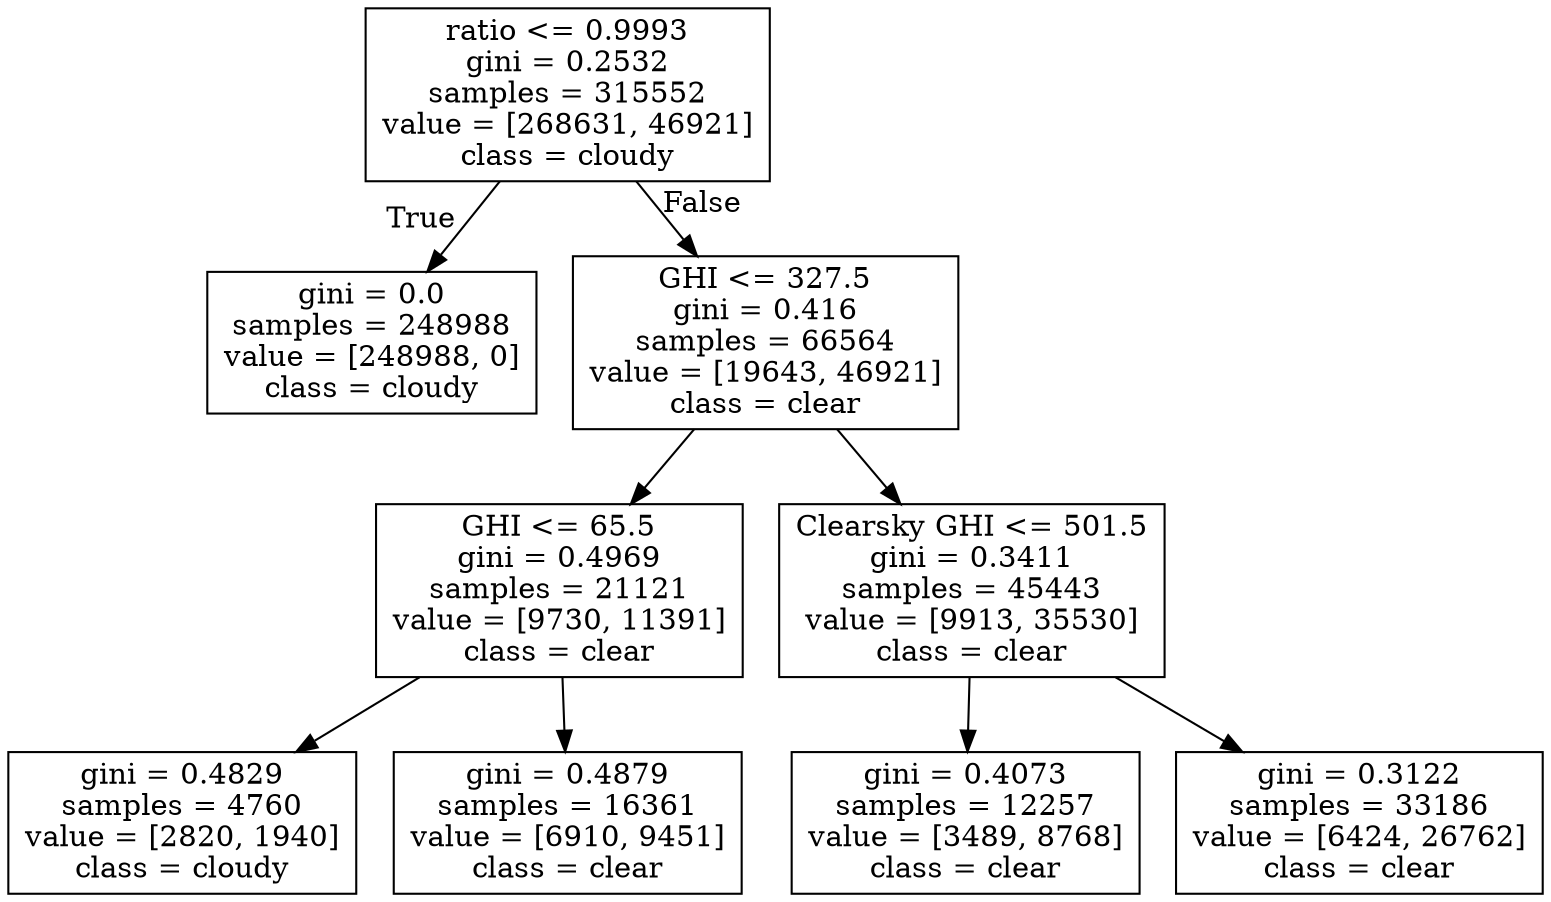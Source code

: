digraph Tree {
node [shape=box] ;
0 [label="ratio <= 0.9993\ngini = 0.2532\nsamples = 315552\nvalue = [268631, 46921]\nclass = cloudy"] ;
1 [label="gini = 0.0\nsamples = 248988\nvalue = [248988, 0]\nclass = cloudy"] ;
0 -> 1 [labeldistance=2.5, labelangle=45, headlabel="True"] ;
2 [label="GHI <= 327.5\ngini = 0.416\nsamples = 66564\nvalue = [19643, 46921]\nclass = clear"] ;
0 -> 2 [labeldistance=2.5, labelangle=-45, headlabel="False"] ;
3 [label="GHI <= 65.5\ngini = 0.4969\nsamples = 21121\nvalue = [9730, 11391]\nclass = clear"] ;
2 -> 3 ;
4 [label="gini = 0.4829\nsamples = 4760\nvalue = [2820, 1940]\nclass = cloudy"] ;
3 -> 4 ;
5 [label="gini = 0.4879\nsamples = 16361\nvalue = [6910, 9451]\nclass = clear"] ;
3 -> 5 ;
6 [label="Clearsky GHI <= 501.5\ngini = 0.3411\nsamples = 45443\nvalue = [9913, 35530]\nclass = clear"] ;
2 -> 6 ;
7 [label="gini = 0.4073\nsamples = 12257\nvalue = [3489, 8768]\nclass = clear"] ;
6 -> 7 ;
8 [label="gini = 0.3122\nsamples = 33186\nvalue = [6424, 26762]\nclass = clear"] ;
6 -> 8 ;
}